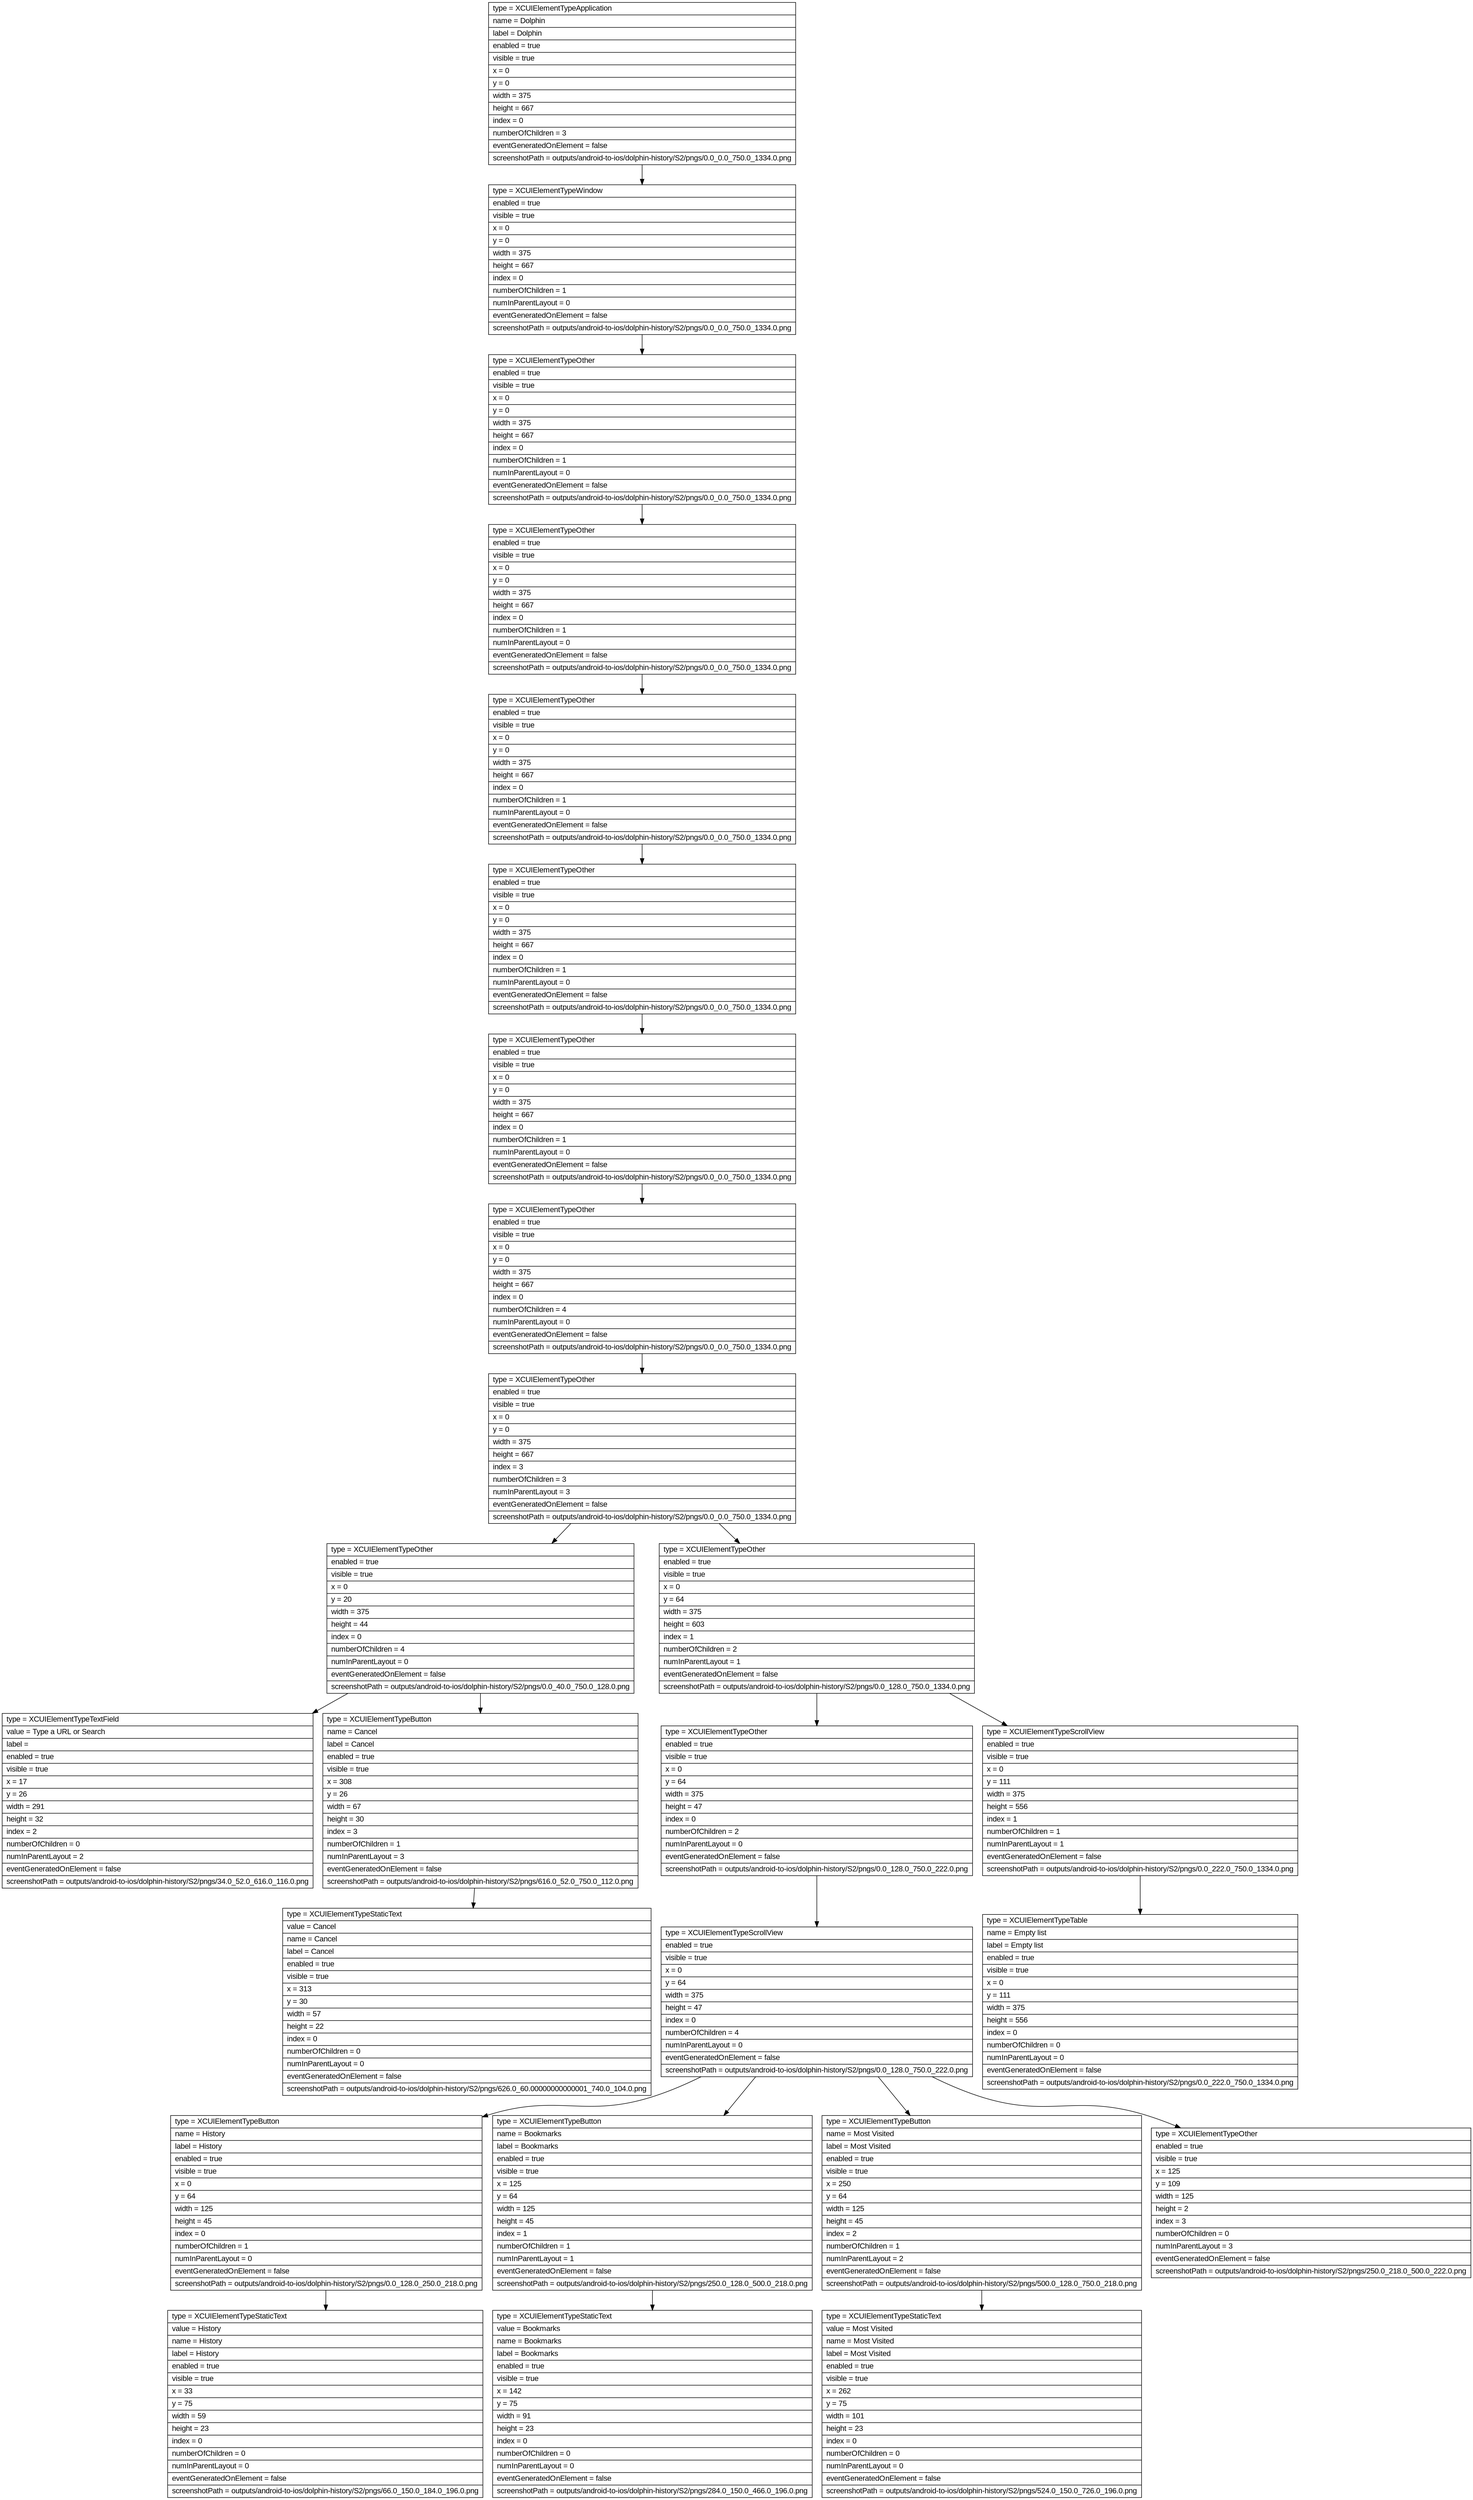 digraph Layout {

	node [shape=record fontname=Arial];

	0	[label="{type = XCUIElementTypeApplication\l|name = Dolphin\l|label = Dolphin\l|enabled = true\l|visible = true\l|x = 0\l|y = 0\l|width = 375\l|height = 667\l|index = 0\l|numberOfChildren = 3\l|eventGeneratedOnElement = false \l|screenshotPath = outputs/android-to-ios/dolphin-history/S2/pngs/0.0_0.0_750.0_1334.0.png\l}"]
	1	[label="{type = XCUIElementTypeWindow\l|enabled = true\l|visible = true\l|x = 0\l|y = 0\l|width = 375\l|height = 667\l|index = 0\l|numberOfChildren = 1\l|numInParentLayout = 0\l|eventGeneratedOnElement = false \l|screenshotPath = outputs/android-to-ios/dolphin-history/S2/pngs/0.0_0.0_750.0_1334.0.png\l}"]
	2	[label="{type = XCUIElementTypeOther\l|enabled = true\l|visible = true\l|x = 0\l|y = 0\l|width = 375\l|height = 667\l|index = 0\l|numberOfChildren = 1\l|numInParentLayout = 0\l|eventGeneratedOnElement = false \l|screenshotPath = outputs/android-to-ios/dolphin-history/S2/pngs/0.0_0.0_750.0_1334.0.png\l}"]
	3	[label="{type = XCUIElementTypeOther\l|enabled = true\l|visible = true\l|x = 0\l|y = 0\l|width = 375\l|height = 667\l|index = 0\l|numberOfChildren = 1\l|numInParentLayout = 0\l|eventGeneratedOnElement = false \l|screenshotPath = outputs/android-to-ios/dolphin-history/S2/pngs/0.0_0.0_750.0_1334.0.png\l}"]
	4	[label="{type = XCUIElementTypeOther\l|enabled = true\l|visible = true\l|x = 0\l|y = 0\l|width = 375\l|height = 667\l|index = 0\l|numberOfChildren = 1\l|numInParentLayout = 0\l|eventGeneratedOnElement = false \l|screenshotPath = outputs/android-to-ios/dolphin-history/S2/pngs/0.0_0.0_750.0_1334.0.png\l}"]
	5	[label="{type = XCUIElementTypeOther\l|enabled = true\l|visible = true\l|x = 0\l|y = 0\l|width = 375\l|height = 667\l|index = 0\l|numberOfChildren = 1\l|numInParentLayout = 0\l|eventGeneratedOnElement = false \l|screenshotPath = outputs/android-to-ios/dolphin-history/S2/pngs/0.0_0.0_750.0_1334.0.png\l}"]
	6	[label="{type = XCUIElementTypeOther\l|enabled = true\l|visible = true\l|x = 0\l|y = 0\l|width = 375\l|height = 667\l|index = 0\l|numberOfChildren = 1\l|numInParentLayout = 0\l|eventGeneratedOnElement = false \l|screenshotPath = outputs/android-to-ios/dolphin-history/S2/pngs/0.0_0.0_750.0_1334.0.png\l}"]
	7	[label="{type = XCUIElementTypeOther\l|enabled = true\l|visible = true\l|x = 0\l|y = 0\l|width = 375\l|height = 667\l|index = 0\l|numberOfChildren = 4\l|numInParentLayout = 0\l|eventGeneratedOnElement = false \l|screenshotPath = outputs/android-to-ios/dolphin-history/S2/pngs/0.0_0.0_750.0_1334.0.png\l}"]
	8	[label="{type = XCUIElementTypeOther\l|enabled = true\l|visible = true\l|x = 0\l|y = 0\l|width = 375\l|height = 667\l|index = 3\l|numberOfChildren = 3\l|numInParentLayout = 3\l|eventGeneratedOnElement = false \l|screenshotPath = outputs/android-to-ios/dolphin-history/S2/pngs/0.0_0.0_750.0_1334.0.png\l}"]
	9	[label="{type = XCUIElementTypeOther\l|enabled = true\l|visible = true\l|x = 0\l|y = 20\l|width = 375\l|height = 44\l|index = 0\l|numberOfChildren = 4\l|numInParentLayout = 0\l|eventGeneratedOnElement = false \l|screenshotPath = outputs/android-to-ios/dolphin-history/S2/pngs/0.0_40.0_750.0_128.0.png\l}"]
	10	[label="{type = XCUIElementTypeOther\l|enabled = true\l|visible = true\l|x = 0\l|y = 64\l|width = 375\l|height = 603\l|index = 1\l|numberOfChildren = 2\l|numInParentLayout = 1\l|eventGeneratedOnElement = false \l|screenshotPath = outputs/android-to-ios/dolphin-history/S2/pngs/0.0_128.0_750.0_1334.0.png\l}"]
	11	[label="{type = XCUIElementTypeTextField\l|value = Type a URL or Search\l|label = \l|enabled = true\l|visible = true\l|x = 17\l|y = 26\l|width = 291\l|height = 32\l|index = 2\l|numberOfChildren = 0\l|numInParentLayout = 2\l|eventGeneratedOnElement = false \l|screenshotPath = outputs/android-to-ios/dolphin-history/S2/pngs/34.0_52.0_616.0_116.0.png\l}"]
	12	[label="{type = XCUIElementTypeButton\l|name = Cancel\l|label = Cancel\l|enabled = true\l|visible = true\l|x = 308\l|y = 26\l|width = 67\l|height = 30\l|index = 3\l|numberOfChildren = 1\l|numInParentLayout = 3\l|eventGeneratedOnElement = false \l|screenshotPath = outputs/android-to-ios/dolphin-history/S2/pngs/616.0_52.0_750.0_112.0.png\l}"]
	13	[label="{type = XCUIElementTypeOther\l|enabled = true\l|visible = true\l|x = 0\l|y = 64\l|width = 375\l|height = 47\l|index = 0\l|numberOfChildren = 2\l|numInParentLayout = 0\l|eventGeneratedOnElement = false \l|screenshotPath = outputs/android-to-ios/dolphin-history/S2/pngs/0.0_128.0_750.0_222.0.png\l}"]
	14	[label="{type = XCUIElementTypeScrollView\l|enabled = true\l|visible = true\l|x = 0\l|y = 111\l|width = 375\l|height = 556\l|index = 1\l|numberOfChildren = 1\l|numInParentLayout = 1\l|eventGeneratedOnElement = false \l|screenshotPath = outputs/android-to-ios/dolphin-history/S2/pngs/0.0_222.0_750.0_1334.0.png\l}"]
	15	[label="{type = XCUIElementTypeStaticText\l|value = Cancel\l|name = Cancel\l|label = Cancel\l|enabled = true\l|visible = true\l|x = 313\l|y = 30\l|width = 57\l|height = 22\l|index = 0\l|numberOfChildren = 0\l|numInParentLayout = 0\l|eventGeneratedOnElement = false \l|screenshotPath = outputs/android-to-ios/dolphin-history/S2/pngs/626.0_60.00000000000001_740.0_104.0.png\l}"]
	16	[label="{type = XCUIElementTypeScrollView\l|enabled = true\l|visible = true\l|x = 0\l|y = 64\l|width = 375\l|height = 47\l|index = 0\l|numberOfChildren = 4\l|numInParentLayout = 0\l|eventGeneratedOnElement = false \l|screenshotPath = outputs/android-to-ios/dolphin-history/S2/pngs/0.0_128.0_750.0_222.0.png\l}"]
	17	[label="{type = XCUIElementTypeTable\l|name = Empty list\l|label = Empty list\l|enabled = true\l|visible = true\l|x = 0\l|y = 111\l|width = 375\l|height = 556\l|index = 0\l|numberOfChildren = 0\l|numInParentLayout = 0\l|eventGeneratedOnElement = false \l|screenshotPath = outputs/android-to-ios/dolphin-history/S2/pngs/0.0_222.0_750.0_1334.0.png\l}"]
	18	[label="{type = XCUIElementTypeButton\l|name = History\l|label = History\l|enabled = true\l|visible = true\l|x = 0\l|y = 64\l|width = 125\l|height = 45\l|index = 0\l|numberOfChildren = 1\l|numInParentLayout = 0\l|eventGeneratedOnElement = false \l|screenshotPath = outputs/android-to-ios/dolphin-history/S2/pngs/0.0_128.0_250.0_218.0.png\l}"]
	19	[label="{type = XCUIElementTypeButton\l|name = Bookmarks\l|label = Bookmarks\l|enabled = true\l|visible = true\l|x = 125\l|y = 64\l|width = 125\l|height = 45\l|index = 1\l|numberOfChildren = 1\l|numInParentLayout = 1\l|eventGeneratedOnElement = false \l|screenshotPath = outputs/android-to-ios/dolphin-history/S2/pngs/250.0_128.0_500.0_218.0.png\l}"]
	20	[label="{type = XCUIElementTypeButton\l|name = Most Visited\l|label = Most Visited\l|enabled = true\l|visible = true\l|x = 250\l|y = 64\l|width = 125\l|height = 45\l|index = 2\l|numberOfChildren = 1\l|numInParentLayout = 2\l|eventGeneratedOnElement = false \l|screenshotPath = outputs/android-to-ios/dolphin-history/S2/pngs/500.0_128.0_750.0_218.0.png\l}"]
	21	[label="{type = XCUIElementTypeOther\l|enabled = true\l|visible = true\l|x = 125\l|y = 109\l|width = 125\l|height = 2\l|index = 3\l|numberOfChildren = 0\l|numInParentLayout = 3\l|eventGeneratedOnElement = false \l|screenshotPath = outputs/android-to-ios/dolphin-history/S2/pngs/250.0_218.0_500.0_222.0.png\l}"]
	22	[label="{type = XCUIElementTypeStaticText\l|value = History\l|name = History\l|label = History\l|enabled = true\l|visible = true\l|x = 33\l|y = 75\l|width = 59\l|height = 23\l|index = 0\l|numberOfChildren = 0\l|numInParentLayout = 0\l|eventGeneratedOnElement = false \l|screenshotPath = outputs/android-to-ios/dolphin-history/S2/pngs/66.0_150.0_184.0_196.0.png\l}"]
	23	[label="{type = XCUIElementTypeStaticText\l|value = Bookmarks\l|name = Bookmarks\l|label = Bookmarks\l|enabled = true\l|visible = true\l|x = 142\l|y = 75\l|width = 91\l|height = 23\l|index = 0\l|numberOfChildren = 0\l|numInParentLayout = 0\l|eventGeneratedOnElement = false \l|screenshotPath = outputs/android-to-ios/dolphin-history/S2/pngs/284.0_150.0_466.0_196.0.png\l}"]
	24	[label="{type = XCUIElementTypeStaticText\l|value = Most Visited\l|name = Most Visited\l|label = Most Visited\l|enabled = true\l|visible = true\l|x = 262\l|y = 75\l|width = 101\l|height = 23\l|index = 0\l|numberOfChildren = 0\l|numInParentLayout = 0\l|eventGeneratedOnElement = false \l|screenshotPath = outputs/android-to-ios/dolphin-history/S2/pngs/524.0_150.0_726.0_196.0.png\l}"]


	0 -> 1
	1 -> 2
	2 -> 3
	3 -> 4
	4 -> 5
	5 -> 6
	6 -> 7
	7 -> 8
	8 -> 9
	8 -> 10
	9 -> 11
	9 -> 12
	10 -> 13
	10 -> 14
	12 -> 15
	13 -> 16
	14 -> 17
	16 -> 18
	16 -> 19
	16 -> 20
	16 -> 21
	18 -> 22
	19 -> 23
	20 -> 24


}